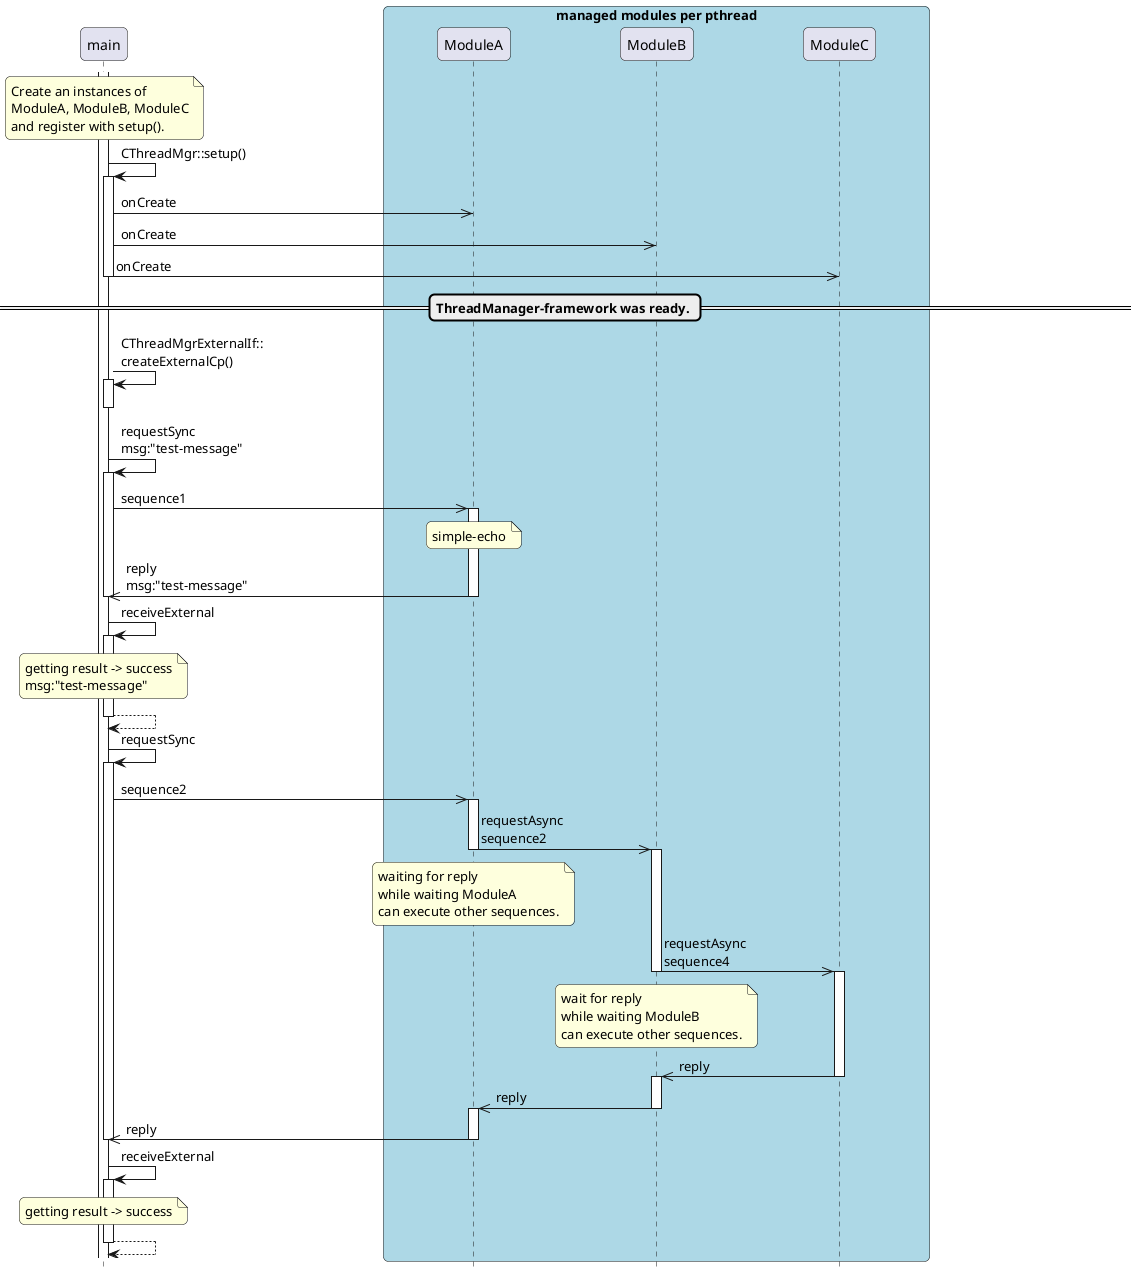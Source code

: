 @startuml

skinparam ParticipantPadding 50
skinparam BoxPadding 200
skinparam roundcorner 10

participant main
box "managed modules per pthread" #LightBlue
participant ModuleA
participant ModuleB
participant ModuleC
end box
hide footbox

activate main

note over of main 
Create an instances of 
ModuleA, ModuleB, ModuleC
and register with setup().
end note

main -> main: CThreadMgr::setup()
activate main
main->>ModuleA: onCreate
'activate ModuleA
'deactivate ModuleA
main->>ModuleB: onCreate
'activate ModuleB
'deactivate ModuleB
main->>ModuleC: onCreate
'activate ModuleC
'deactivate ModuleC
deactivate main

== ThreadManager-framework was ready. ==

main -> main: CThreadMgrExternalIf::\ncreateExternalCp()
activate main
deactivate main

main->main: requestSync\nmsg:"test-message"
activate main
main->>ModuleA: sequence1

activate ModuleA
note over of ModuleA 
simple-echo
end note

ModuleA->>main: reply\nmsg:"test-message"
deactivate ModuleA

deactivate main

main->main: receiveExternal
activate main
note over of main 
getting result -> success
msg:"test-message"
end note
'deactivate main
return

main->main: requestSync
activate main
main->>ModuleA: sequence2

activate ModuleA
ModuleA->>ModuleB: requestAsync\nsequence2
deactivate ModuleA

note over of ModuleA 
waiting for reply
while waiting ModuleA
can execute other sequences.
end note

activate ModuleB
ModuleB->>ModuleC: requestAsync\nsequence4
deactivate ModuleB

note over of ModuleB
wait for reply
while waiting ModuleB
can execute other sequences.
end note

activate ModuleC
ModuleC->>ModuleB: reply
deactivate ModuleC

activate ModuleB
ModuleB->>ModuleA: reply
deactivate ModuleB


activate ModuleA
ModuleA->>main: reply
deactivate ModuleA

deactivate main

main->main: receiveExternal
activate main
note over of main 
getting result -> success
end note
'deactivate main
return



@enduml